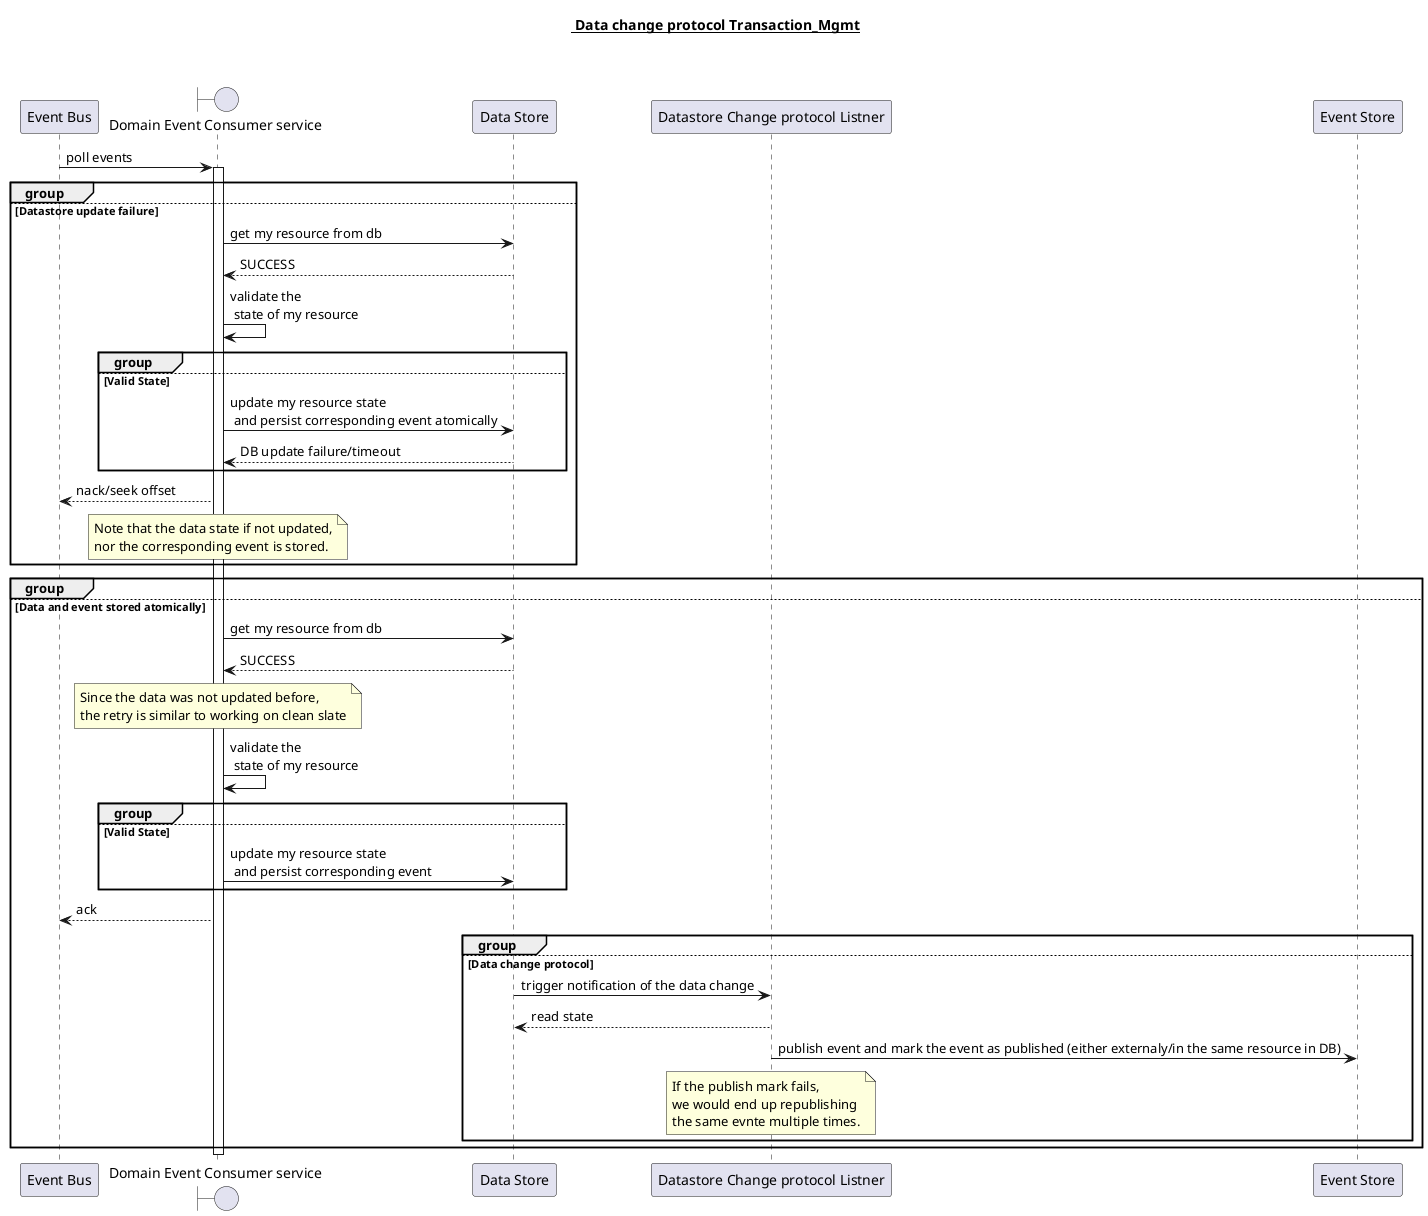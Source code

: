@startuml


title  __ Data change protocol Transaction_Mgmt__\n\n

participant "Event Bus" as eventbus
boundary "Domain Event Consumer service" as api1
participant "Data Store" as db
participant "Datastore Change protocol Listner" as dbpoller
participant "Event Store" as kafka


eventbus -> api1 : poll events

activate api1

group
else Datastore update failure
  api1 -> db : get my resource from db
  db --> api1 : SUCCESS

  api1 -> api1 : validate the \n state of my resource

      group
      else Valid State
        api1 -> db : update my resource state \n and persist corresponding event atomically
        db --> api1 : DB update failure/timeout
        end
        api1 --> eventbus : nack/seek offset

      note over api1
        Note that the data state if not updated,
        nor the corresponding event is stored.
      end Note
  end

group
else Data and event stored atomically
  api1 -> db : get my resource from db
  db --> api1 : SUCCESS

  note over api1
    Since the data was not updated before,
    the retry is similar to working on clean slate
  end Note

  api1 -> api1 : validate the \n state of my resource

      group
      else Valid State
        api1 -> db : update my resource state \n and persist corresponding event
        end
        api1 --> eventbus : ack


      group
      else Data change protocol
        db -> dbpoller : trigger notification of the data change
        dbpoller --> db : read state
        dbpoller -> kafka : publish event and mark the event as published (either externaly/in the same resource in DB)

        note over dbpoller
          If the publish mark fails,
          we would end up republishing
          the same evnte multiple times.
        end Note

      end

  end




deactivate api1

@enduml
